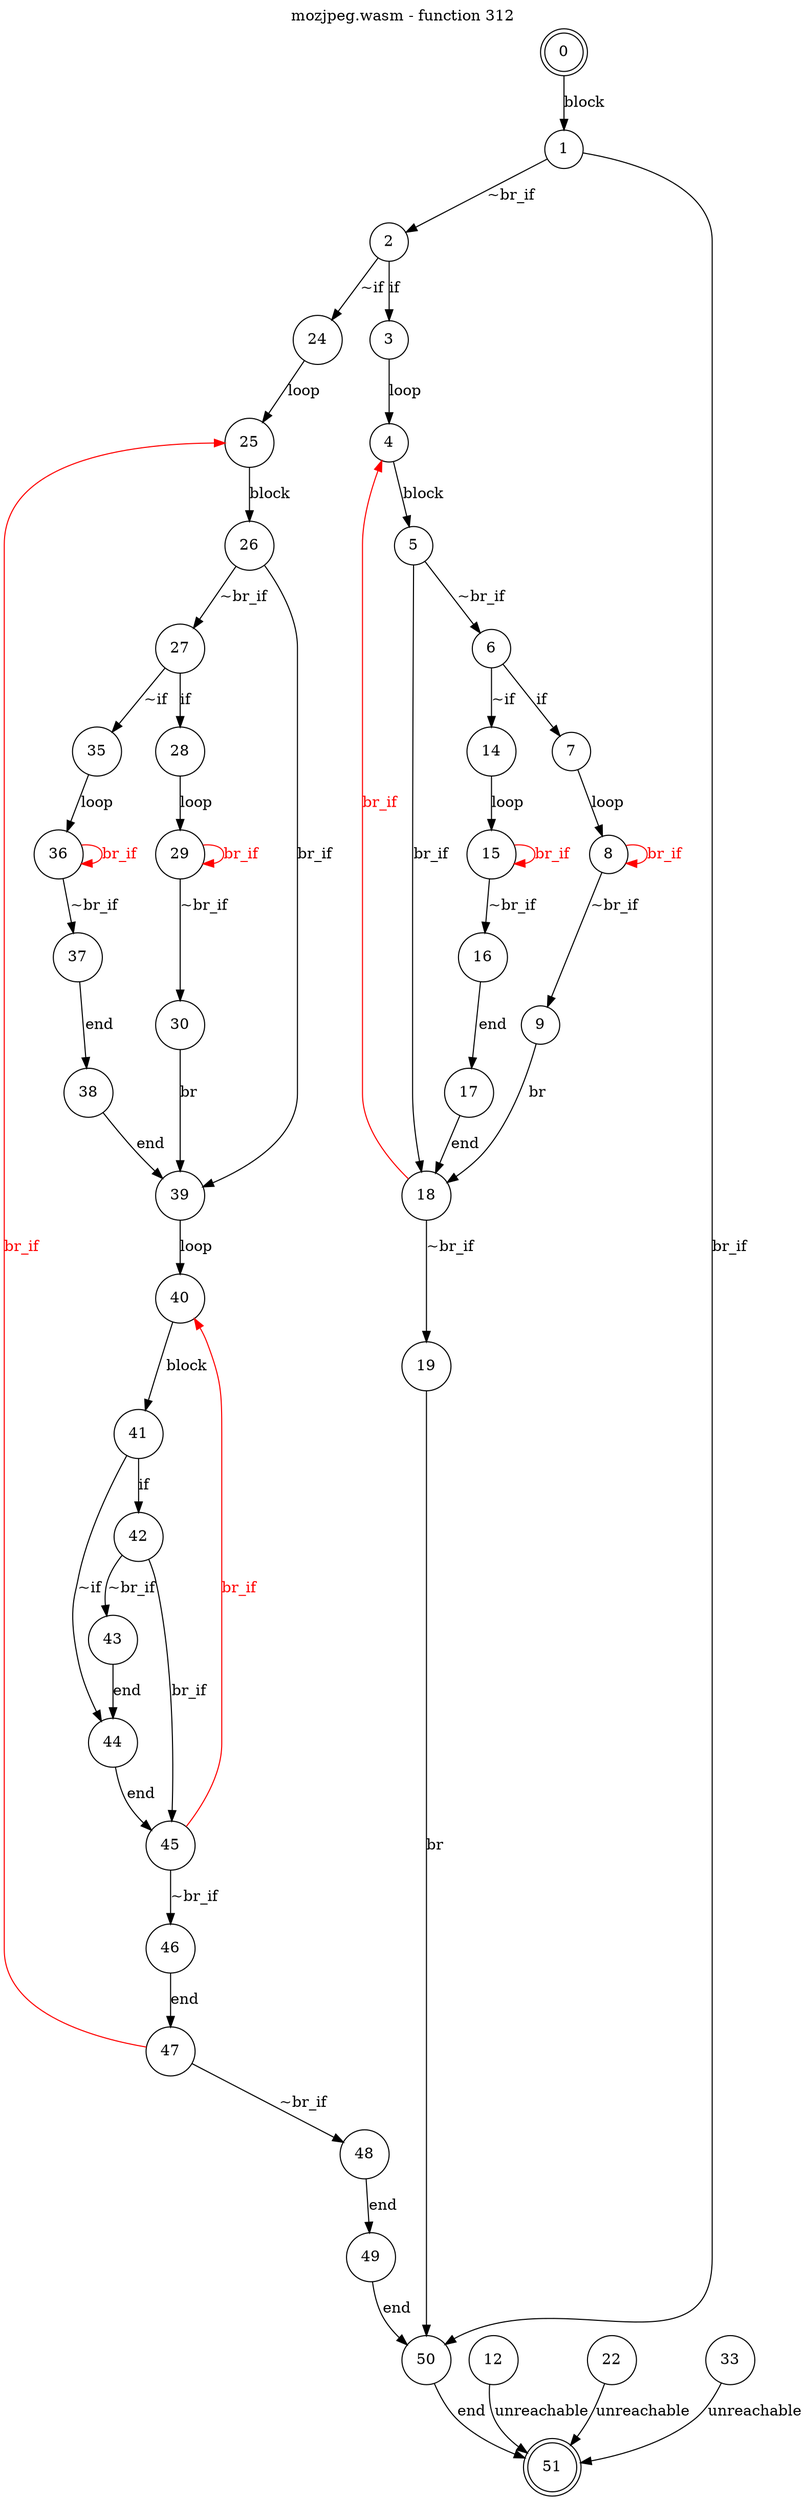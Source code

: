 digraph finite_state_machine {
    label = "mozjpeg.wasm - function 312"
    labelloc =  t
    labelfontsize = 16
    labelfontcolor = black
    labelfontname = "Helvetica"
    node [shape = doublecircle]; 0 51;
    node [shape = circle];
    0 -> 1[label="block"];
    1 -> 2[label="~br_if"];
    1 -> 50[label="br_if"];
    2 -> 3[label="if"];
    2 -> 24[label="~if"];
    3 -> 4[label="loop"];
    4 -> 5[label="block"];
    5 -> 6[label="~br_if"];
    5 -> 18[label="br_if"];
    6 -> 7[label="if"];
    6 -> 14[label="~if"];
    7 -> 8[label="loop"];
    8 -> 9[label="~br_if"];
    8 -> 8[color="red" fontcolor="red" label="br_if"];
    9 -> 18[label="br"];
    12 -> 51[label="unreachable"];
    14 -> 15[label="loop"];
    15 -> 16[label="~br_if"];
    15 -> 15[color="red" fontcolor="red" label="br_if"];
    16 -> 17[label="end"];
    17 -> 18[label="end"];
    18 -> 19[label="~br_if"];
    18 -> 4[color="red" fontcolor="red" label="br_if"];
    19 -> 50[label="br"];
    22 -> 51[label="unreachable"];
    24 -> 25[label="loop"];
    25 -> 26[label="block"];
    26 -> 27[label="~br_if"];
    26 -> 39[label="br_if"];
    27 -> 28[label="if"];
    27 -> 35[label="~if"];
    28 -> 29[label="loop"];
    29 -> 30[label="~br_if"];
    29 -> 29[color="red" fontcolor="red" label="br_if"];
    30 -> 39[label="br"];
    33 -> 51[label="unreachable"];
    35 -> 36[label="loop"];
    36 -> 37[label="~br_if"];
    36 -> 36[color="red" fontcolor="red" label="br_if"];
    37 -> 38[label="end"];
    38 -> 39[label="end"];
    39 -> 40[label="loop"];
    40 -> 41[label="block"];
    41 -> 42[label="if"];
    41 -> 44[label="~if"];
    42 -> 43[label="~br_if"];
    42 -> 45[label="br_if"];
    43 -> 44[label="end"];
    44 -> 45[label="end"];
    45 -> 46[label="~br_if"];
    45 -> 40[color="red" fontcolor="red" label="br_if"];
    46 -> 47[label="end"];
    47 -> 48[label="~br_if"];
    47 -> 25[color="red" fontcolor="red" label="br_if"];
    48 -> 49[label="end"];
    49 -> 50[label="end"];
    50 -> 51[label="end"];
}
